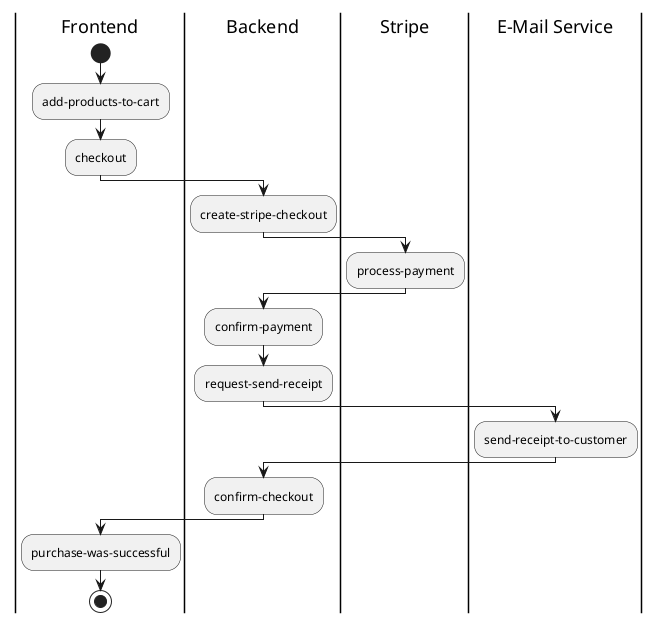 @startuml
|Frontend|
start
:add-products-to-cart;
:checkout;

|Backend|
:create-stripe-checkout;

|Stripe|
:process-payment;

|Backend|
:confirm-payment;
:request-send-receipt;

|E-Mail Service|
:send-receipt-to-customer;

|Backend|
:confirm-checkout;

|Frontend|
:purchase-was-successful;

stop
@enduml